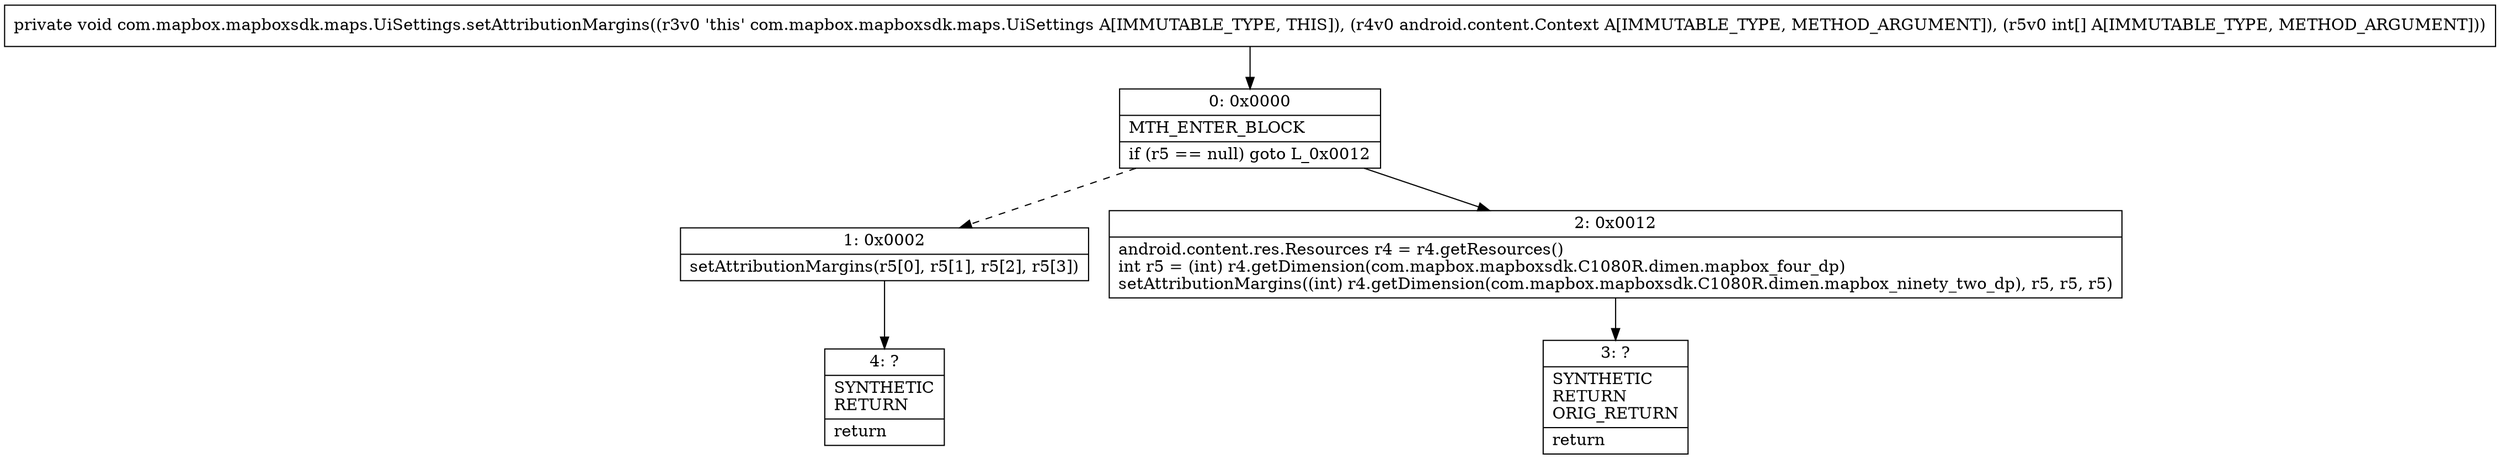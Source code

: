 digraph "CFG forcom.mapbox.mapboxsdk.maps.UiSettings.setAttributionMargins(Landroid\/content\/Context;[I)V" {
Node_0 [shape=record,label="{0\:\ 0x0000|MTH_ENTER_BLOCK\l|if (r5 == null) goto L_0x0012\l}"];
Node_1 [shape=record,label="{1\:\ 0x0002|setAttributionMargins(r5[0], r5[1], r5[2], r5[3])\l}"];
Node_2 [shape=record,label="{2\:\ 0x0012|android.content.res.Resources r4 = r4.getResources()\lint r5 = (int) r4.getDimension(com.mapbox.mapboxsdk.C1080R.dimen.mapbox_four_dp)\lsetAttributionMargins((int) r4.getDimension(com.mapbox.mapboxsdk.C1080R.dimen.mapbox_ninety_two_dp), r5, r5, r5)\l}"];
Node_3 [shape=record,label="{3\:\ ?|SYNTHETIC\lRETURN\lORIG_RETURN\l|return\l}"];
Node_4 [shape=record,label="{4\:\ ?|SYNTHETIC\lRETURN\l|return\l}"];
MethodNode[shape=record,label="{private void com.mapbox.mapboxsdk.maps.UiSettings.setAttributionMargins((r3v0 'this' com.mapbox.mapboxsdk.maps.UiSettings A[IMMUTABLE_TYPE, THIS]), (r4v0 android.content.Context A[IMMUTABLE_TYPE, METHOD_ARGUMENT]), (r5v0 int[] A[IMMUTABLE_TYPE, METHOD_ARGUMENT])) }"];
MethodNode -> Node_0;
Node_0 -> Node_1[style=dashed];
Node_0 -> Node_2;
Node_1 -> Node_4;
Node_2 -> Node_3;
}

